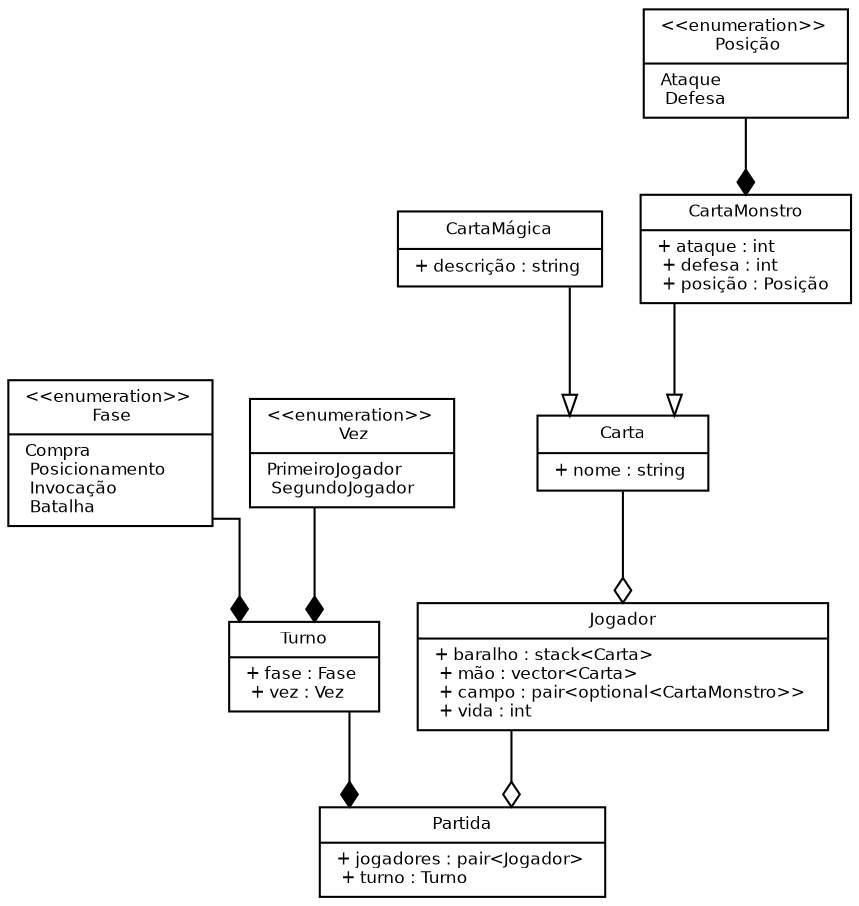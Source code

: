 digraph ClassDiagram {
	fontname = "Bitstream Vera Sans"
  fontsize = 8
  splines = "ortho"

  node [
    fontname = "Bitstream Vera Sans"
    fontsize = 8
    shape = "record"
  ]

  edge [
    fontname = "Bitstream Vera Sans"
    fontsize = 8
  ]

	// Classes  
  Partida [
  	label = "{ Partida
      |
      + jogadores : pair\<Jogador\> \l
      + turno : Turno \l
    }"
  ]
  
  Turno [
    label = "{ Turno
      |
      + fase : Fase \l
      + vez : Vez \l
    }"
  ]
  
  Fase [
    label = "{ \<\<enumeration\>\> \l Fase
      |
      Compra \l
      Posicionamento \l
      Invocação \l
      Batalha \l
    }"
  ]
  
  Vez [
    label = "{ \<\<enumeration\>\> \l Vez
      |
      PrimeiroJogador \l
      SegundoJogador \l
    }"
  ]

  Jogador [
  	label = "{ Jogador
      |
      + baralho : stack\<Carta\> \l
      + mão : vector\<Carta\> \l
      + campo : pair\<optional\<CartaMonstro\>\> \l
      + vida : int \l
    }"
  ]
  
  Carta [
    label = "{ Carta
      |
      + nome : string \l
    }"
  ]
  
  CartaMágica [
    label = "{ CartaMágica
      |
      + descrição : string \l
    }"
  ]
  
  CartaMonstro [
    label = "{ CartaMonstro
      |
      + ataque : int \l
      + defesa : int \l
      + posição : Posição \l
    }"
  ]
  
  Posição [
    label = "{ \<\<enumeration\>\> \l Posição
      |
      Ataque \l
      Defesa \l
    }"
  ]

	// Heranças
  edge [
    arrowhead = "empty"
  ]
  
  CartaMágica -> Carta
  CartaMonstro -> Carta
  
  // Composições
  edge [
    arrowhead = "diamond"
  ]
  Vez -> Turno
  Fase -> Turno
  Turno -> Partida
  Posição -> CartaMonstro
  
  edge [
    arrowhead = "odiamond"
  ]
  Carta -> Jogador
  Jogador -> Partida
}
